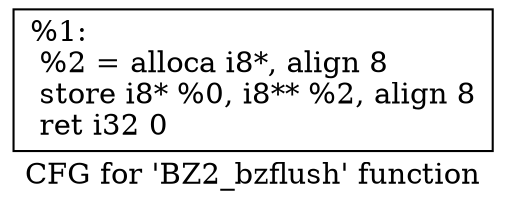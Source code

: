 digraph "CFG for 'BZ2_bzflush' function" {
	label="CFG for 'BZ2_bzflush' function";

	Node0xcb4490 [shape=record,label="{%1:\l  %2 = alloca i8*, align 8\l  store i8* %0, i8** %2, align 8\l  ret i32 0\l}"];
}
